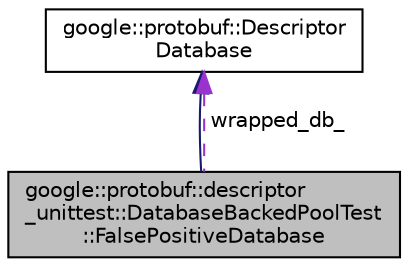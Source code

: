 digraph "google::protobuf::descriptor_unittest::DatabaseBackedPoolTest::FalsePositiveDatabase"
{
 // LATEX_PDF_SIZE
  edge [fontname="Helvetica",fontsize="10",labelfontname="Helvetica",labelfontsize="10"];
  node [fontname="Helvetica",fontsize="10",shape=record];
  Node1 [label="google::protobuf::descriptor\l_unittest::DatabaseBackedPoolTest\l::FalsePositiveDatabase",height=0.2,width=0.4,color="black", fillcolor="grey75", style="filled", fontcolor="black",tooltip=" "];
  Node2 -> Node1 [dir="back",color="midnightblue",fontsize="10",style="solid",fontname="Helvetica"];
  Node2 [label="google::protobuf::Descriptor\lDatabase",height=0.2,width=0.4,color="black", fillcolor="white", style="filled",URL="$classgoogle_1_1protobuf_1_1DescriptorDatabase.html",tooltip=" "];
  Node2 -> Node1 [dir="back",color="darkorchid3",fontsize="10",style="dashed",label=" wrapped_db_" ,fontname="Helvetica"];
}
